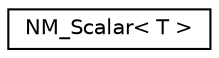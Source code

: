 digraph G
{
  edge [fontname="Helvetica",fontsize="10",labelfontname="Helvetica",labelfontsize="10"];
  node [fontname="Helvetica",fontsize="10",shape=record];
  rankdir=LR;
  Node1 [label="NM_Scalar\< T \>",height=0.2,width=0.4,color="black", fillcolor="white", style="filled",URL="$d7/d3a/classNM__Scalar.html"];
}
